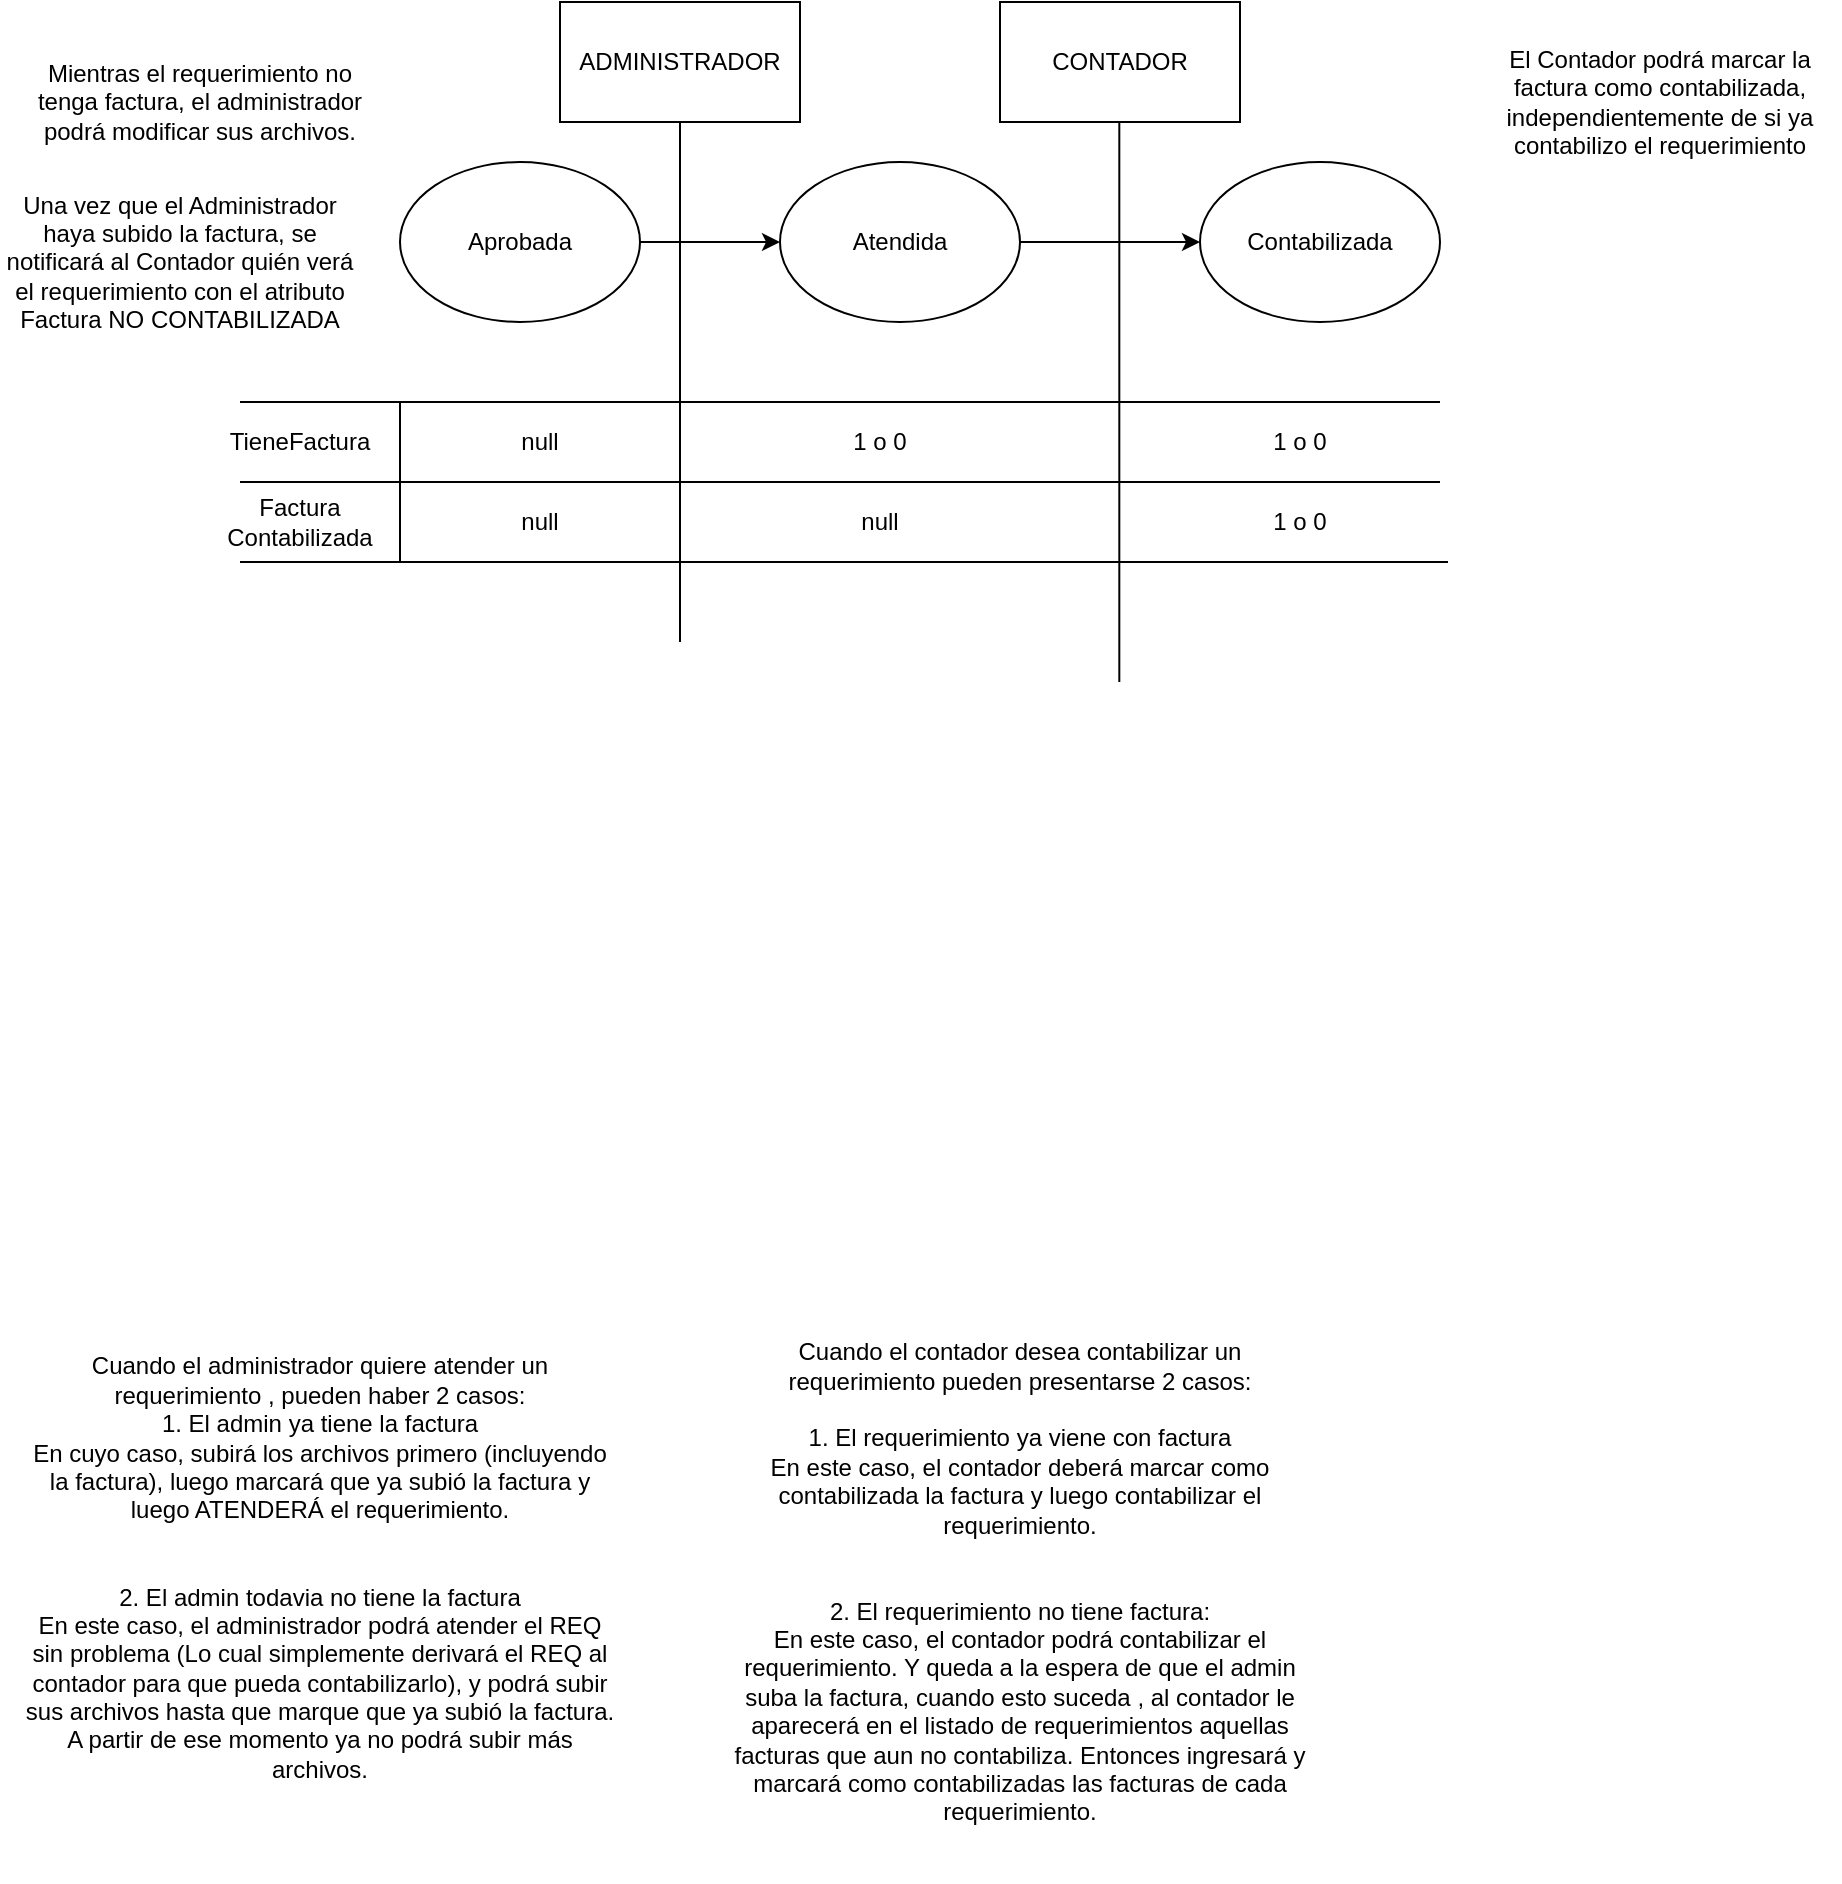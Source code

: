 <mxfile>
    <diagram id="5Lr-rj7CYV2ULfLIPz0t" name="Page-1">
        <mxGraphModel dx="987" dy="430" grid="1" gridSize="10" guides="1" tooltips="1" connect="1" arrows="1" fold="1" page="1" pageScale="1" pageWidth="827" pageHeight="1169" math="0" shadow="0">
            <root>
                <mxCell id="0"/>
                <mxCell id="1" parent="0"/>
                <mxCell id="72" value="" style="endArrow=none;html=1;" parent="1" edge="1">
                    <mxGeometry width="50" height="50" relative="1" as="geometry">
                        <mxPoint x="340" y="320" as="sourcePoint"/>
                        <mxPoint x="340" y="40" as="targetPoint"/>
                    </mxGeometry>
                </mxCell>
                <mxCell id="73" value="ADMINISTRADOR" style="rounded=0;whiteSpace=wrap;html=1;" parent="1" vertex="1">
                    <mxGeometry x="280" width="120" height="60" as="geometry"/>
                </mxCell>
                <mxCell id="74" value="CONTADOR" style="rounded=0;whiteSpace=wrap;html=1;" parent="1" vertex="1">
                    <mxGeometry x="500" width="120" height="60" as="geometry"/>
                </mxCell>
                <mxCell id="75" value="Aprobada" style="ellipse;whiteSpace=wrap;html=1;" parent="1" vertex="1">
                    <mxGeometry x="200" y="80" width="120" height="80" as="geometry"/>
                </mxCell>
                <mxCell id="76" value="" style="endArrow=none;html=1;" parent="1" edge="1">
                    <mxGeometry width="50" height="50" relative="1" as="geometry">
                        <mxPoint x="559.66" y="340" as="sourcePoint"/>
                        <mxPoint x="559.66" y="60" as="targetPoint"/>
                    </mxGeometry>
                </mxCell>
                <mxCell id="77" value="Atendida" style="ellipse;whiteSpace=wrap;html=1;" parent="1" vertex="1">
                    <mxGeometry x="390" y="80" width="120" height="80" as="geometry"/>
                </mxCell>
                <mxCell id="78" value="Contabilizada" style="ellipse;whiteSpace=wrap;html=1;" parent="1" vertex="1">
                    <mxGeometry x="600" y="80" width="120" height="80" as="geometry"/>
                </mxCell>
                <mxCell id="79" value="" style="endArrow=classic;html=1;exitX=1;exitY=0.5;exitDx=0;exitDy=0;" parent="1" source="75" edge="1">
                    <mxGeometry width="50" height="50" relative="1" as="geometry">
                        <mxPoint x="280" y="260" as="sourcePoint"/>
                        <mxPoint x="390" y="120" as="targetPoint"/>
                    </mxGeometry>
                </mxCell>
                <mxCell id="80" value="" style="endArrow=classic;html=1;exitX=1;exitY=0.5;exitDx=0;exitDy=0;entryX=0;entryY=0.5;entryDx=0;entryDy=0;" parent="1" source="77" target="78" edge="1">
                    <mxGeometry width="50" height="50" relative="1" as="geometry">
                        <mxPoint x="530" y="110" as="sourcePoint"/>
                        <mxPoint x="600" y="110" as="targetPoint"/>
                    </mxGeometry>
                </mxCell>
                <mxCell id="113" value="" style="endArrow=none;html=1;" parent="1" edge="1">
                    <mxGeometry width="50" height="50" relative="1" as="geometry">
                        <mxPoint x="120" y="200" as="sourcePoint"/>
                        <mxPoint x="720" y="200" as="targetPoint"/>
                    </mxGeometry>
                </mxCell>
                <mxCell id="114" value="" style="endArrow=none;html=1;" parent="1" edge="1">
                    <mxGeometry width="50" height="50" relative="1" as="geometry">
                        <mxPoint x="120" y="240" as="sourcePoint"/>
                        <mxPoint x="720" y="240" as="targetPoint"/>
                    </mxGeometry>
                </mxCell>
                <mxCell id="115" value="" style="endArrow=none;html=1;" parent="1" edge="1">
                    <mxGeometry width="50" height="50" relative="1" as="geometry">
                        <mxPoint x="120" y="280" as="sourcePoint"/>
                        <mxPoint x="724" y="280" as="targetPoint"/>
                    </mxGeometry>
                </mxCell>
                <mxCell id="116" value="TieneFactura" style="text;html=1;strokeColor=none;fillColor=none;align=center;verticalAlign=middle;whiteSpace=wrap;rounded=0;" parent="1" vertex="1">
                    <mxGeometry x="130" y="210" width="40" height="20" as="geometry"/>
                </mxCell>
                <mxCell id="117" value="Factura Contabilizada" style="text;html=1;strokeColor=none;fillColor=none;align=center;verticalAlign=middle;whiteSpace=wrap;rounded=0;" parent="1" vertex="1">
                    <mxGeometry x="130" y="250" width="40" height="20" as="geometry"/>
                </mxCell>
                <mxCell id="118" value="" style="endArrow=none;html=1;" parent="1" edge="1">
                    <mxGeometry width="50" height="50" relative="1" as="geometry">
                        <mxPoint x="200" y="280" as="sourcePoint"/>
                        <mxPoint x="200" y="200" as="targetPoint"/>
                    </mxGeometry>
                </mxCell>
                <mxCell id="119" value="null" style="text;html=1;strokeColor=none;fillColor=none;align=center;verticalAlign=middle;whiteSpace=wrap;rounded=0;" parent="1" vertex="1">
                    <mxGeometry x="250" y="210" width="40" height="20" as="geometry"/>
                </mxCell>
                <mxCell id="120" value="1 o 0" style="text;html=1;strokeColor=none;fillColor=none;align=center;verticalAlign=middle;whiteSpace=wrap;rounded=0;" parent="1" vertex="1">
                    <mxGeometry x="420" y="210" width="40" height="20" as="geometry"/>
                </mxCell>
                <mxCell id="121" value="1 o 0" style="text;html=1;strokeColor=none;fillColor=none;align=center;verticalAlign=middle;whiteSpace=wrap;rounded=0;" parent="1" vertex="1">
                    <mxGeometry x="630" y="210" width="40" height="20" as="geometry"/>
                </mxCell>
                <mxCell id="122" value="null" style="text;html=1;strokeColor=none;fillColor=none;align=center;verticalAlign=middle;whiteSpace=wrap;rounded=0;" parent="1" vertex="1">
                    <mxGeometry x="250" y="250" width="40" height="20" as="geometry"/>
                </mxCell>
                <mxCell id="123" value="null" style="text;html=1;strokeColor=none;fillColor=none;align=center;verticalAlign=middle;whiteSpace=wrap;rounded=0;" parent="1" vertex="1">
                    <mxGeometry x="420" y="250" width="40" height="20" as="geometry"/>
                </mxCell>
                <mxCell id="124" value="1 o 0" style="text;html=1;strokeColor=none;fillColor=none;align=center;verticalAlign=middle;whiteSpace=wrap;rounded=0;" parent="1" vertex="1">
                    <mxGeometry x="630" y="250" width="40" height="20" as="geometry"/>
                </mxCell>
                <mxCell id="126" value="Mientras el requerimiento no tenga factura, el administrador podrá modificar sus archivos." style="text;html=1;strokeColor=none;fillColor=none;align=center;verticalAlign=middle;whiteSpace=wrap;rounded=0;" parent="1" vertex="1">
                    <mxGeometry x="10" width="180" height="100" as="geometry"/>
                </mxCell>
                <mxCell id="127" value="Una vez que el Administrador haya subido la factura, se notificará al Contador quién verá el requerimiento con el atributo Factura NO CONTABILIZADA" style="text;html=1;strokeColor=none;fillColor=none;align=center;verticalAlign=middle;whiteSpace=wrap;rounded=0;" parent="1" vertex="1">
                    <mxGeometry y="80" width="180" height="100" as="geometry"/>
                </mxCell>
                <mxCell id="128" value="El Contador podrá marcar la factura como contabilizada, independientemente de si ya contabilizo el requerimiento" style="text;html=1;strokeColor=none;fillColor=none;align=center;verticalAlign=middle;whiteSpace=wrap;rounded=0;" parent="1" vertex="1">
                    <mxGeometry x="740" width="180" height="100" as="geometry"/>
                </mxCell>
                <mxCell id="129" value="Cuando el administrador quiere atender un requerimiento , pueden haber 2 casos: &lt;br&gt;1. El admin ya tiene la factura&lt;br&gt;En cuyo caso, subirá los archivos primero (incluyendo la factura), luego marcará que ya subió la factura y luego ATENDERÁ el requerimiento.&lt;br&gt;&lt;br&gt;&lt;br&gt;2. El admin todavia no tiene la factura&lt;br&gt;En este caso, el administrador podrá atender el REQ sin problema (Lo cual simplemente derivará el REQ al contador para que pueda contabilizarlo), y podrá subir sus archivos hasta que marque que ya subió la factura. A partir de ese momento ya no podrá subir más archivos.&lt;br&gt;&lt;br&gt;" style="text;html=1;strokeColor=none;fillColor=none;align=center;verticalAlign=middle;whiteSpace=wrap;rounded=0;" parent="1" vertex="1">
                    <mxGeometry x="10" y="640" width="300" height="300" as="geometry"/>
                </mxCell>
                <mxCell id="130" value="Cuando el contador desea contabilizar un requerimiento pueden presentarse 2 casos:&lt;br&gt;&lt;br&gt;1. El requerimiento ya viene con factura&lt;br&gt;En este caso, el contador deberá marcar como contabilizada la factura y luego contabilizar el requerimiento.&lt;br&gt;&lt;br&gt;&lt;br&gt;2. El requerimiento no tiene factura:&lt;br&gt;En este caso, el contador podrá contabilizar el requerimiento. Y queda a la espera de que el admin suba la factura, cuando esto suceda , al contador le aparecerá en el listado de requerimientos aquellas facturas que aun no contabiliza. Entonces ingresará y marcará como contabilizadas las facturas de cada requerimiento.&lt;br&gt;" style="text;html=1;strokeColor=none;fillColor=none;align=center;verticalAlign=middle;whiteSpace=wrap;rounded=0;" parent="1" vertex="1">
                    <mxGeometry x="360" y="640" width="300" height="300" as="geometry"/>
                </mxCell>
            </root>
        </mxGraphModel>
    </diagram>
</mxfile>